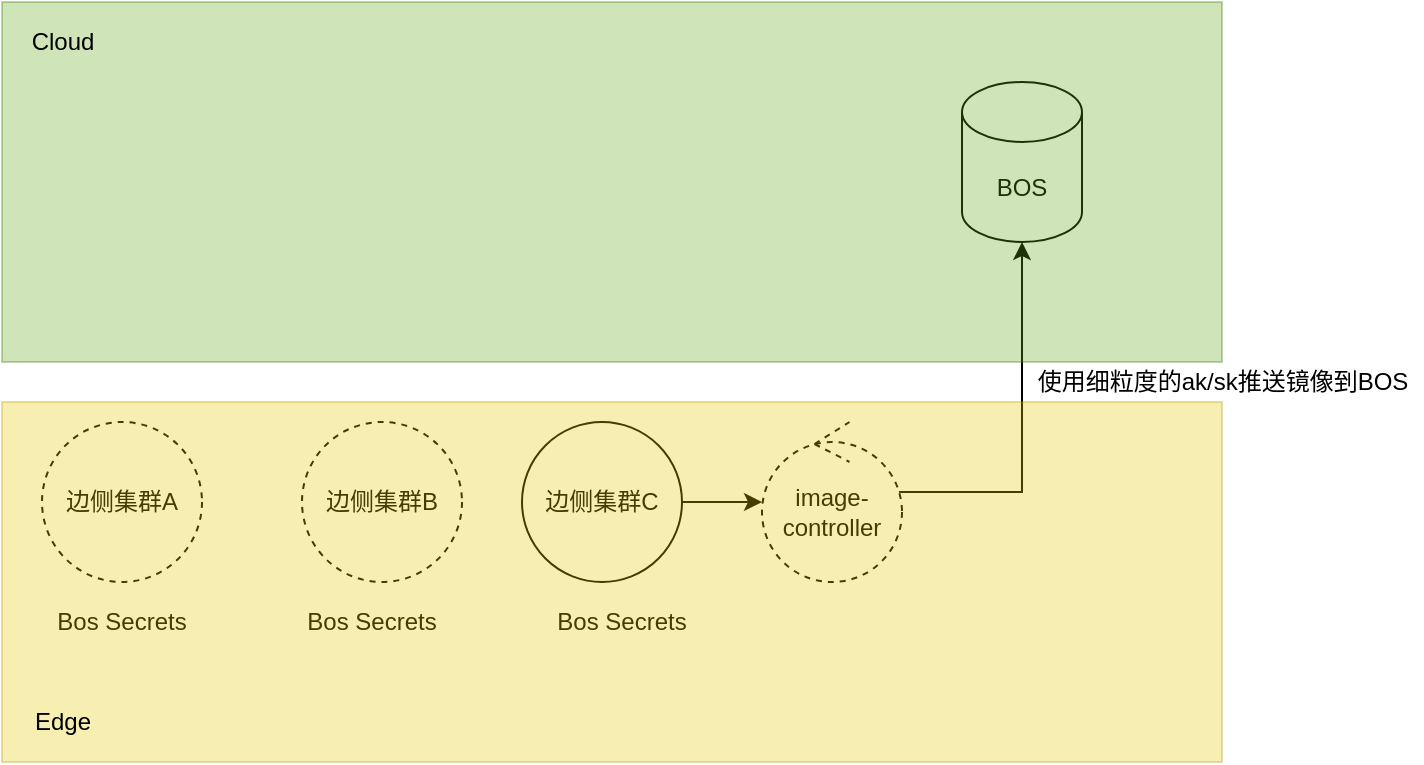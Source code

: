 <mxfile version="14.0.0" type="github">
  <diagram id="wi6DEnkwpJD7hk6MYbMN" name="Page-1">
    <mxGraphModel dx="1426" dy="803" grid="1" gridSize="10" guides="1" tooltips="1" connect="1" arrows="1" fold="1" page="1" pageScale="1" pageWidth="827" pageHeight="1169" math="0" shadow="0">
      <root>
        <mxCell id="0" />
        <mxCell id="1" parent="0" />
        <mxCell id="iLOmdCXtz5vY2MMmqh_5-2" value="边侧集群A" style="ellipse;whiteSpace=wrap;html=1;aspect=fixed;dashed=1;" vertex="1" parent="1">
          <mxGeometry x="60" y="310" width="80" height="80" as="geometry" />
        </mxCell>
        <mxCell id="iLOmdCXtz5vY2MMmqh_5-3" value="边侧集群B" style="ellipse;whiteSpace=wrap;html=1;aspect=fixed;dashed=1;" vertex="1" parent="1">
          <mxGeometry x="190" y="310" width="80" height="80" as="geometry" />
        </mxCell>
        <mxCell id="iLOmdCXtz5vY2MMmqh_5-9" style="edgeStyle=orthogonalEdgeStyle;rounded=0;orthogonalLoop=1;jettySize=auto;html=1;exitX=0.971;exitY=0.438;exitDx=0;exitDy=0;entryX=0.5;entryY=1;entryDx=0;entryDy=0;entryPerimeter=0;exitPerimeter=0;" edge="1" parent="1" source="iLOmdCXtz5vY2MMmqh_5-11" target="iLOmdCXtz5vY2MMmqh_5-5">
          <mxGeometry relative="1" as="geometry" />
        </mxCell>
        <mxCell id="iLOmdCXtz5vY2MMmqh_5-14" style="edgeStyle=orthogonalEdgeStyle;rounded=0;orthogonalLoop=1;jettySize=auto;html=1;exitX=1;exitY=0.5;exitDx=0;exitDy=0;" edge="1" parent="1" source="iLOmdCXtz5vY2MMmqh_5-4" target="iLOmdCXtz5vY2MMmqh_5-11">
          <mxGeometry relative="1" as="geometry" />
        </mxCell>
        <mxCell id="iLOmdCXtz5vY2MMmqh_5-4" value="边侧集群C" style="ellipse;whiteSpace=wrap;html=1;aspect=fixed;" vertex="1" parent="1">
          <mxGeometry x="300" y="310" width="80" height="80" as="geometry" />
        </mxCell>
        <mxCell id="iLOmdCXtz5vY2MMmqh_5-5" value="BOS" style="shape=cylinder3;whiteSpace=wrap;html=1;boundedLbl=1;backgroundOutline=1;size=15;" vertex="1" parent="1">
          <mxGeometry x="520" y="140" width="60" height="80" as="geometry" />
        </mxCell>
        <mxCell id="iLOmdCXtz5vY2MMmqh_5-6" value="Bos Secrets" style="text;html=1;strokeColor=none;fillColor=none;align=center;verticalAlign=middle;whiteSpace=wrap;rounded=0;dashed=1;" vertex="1" parent="1">
          <mxGeometry x="65" y="400" width="70" height="20" as="geometry" />
        </mxCell>
        <mxCell id="iLOmdCXtz5vY2MMmqh_5-7" value="Bos Secrets" style="text;html=1;strokeColor=none;fillColor=none;align=center;verticalAlign=middle;whiteSpace=wrap;rounded=0;dashed=1;" vertex="1" parent="1">
          <mxGeometry x="190" y="400" width="70" height="20" as="geometry" />
        </mxCell>
        <mxCell id="iLOmdCXtz5vY2MMmqh_5-8" value="Bos Secrets" style="text;html=1;strokeColor=none;fillColor=none;align=center;verticalAlign=middle;whiteSpace=wrap;rounded=0;dashed=1;" vertex="1" parent="1">
          <mxGeometry x="315" y="400" width="70" height="20" as="geometry" />
        </mxCell>
        <mxCell id="iLOmdCXtz5vY2MMmqh_5-10" value="" style="rounded=0;whiteSpace=wrap;html=1;opacity=30;fillColor=#60a917;strokeColor=#2D7600;fontColor=#ffffff;" vertex="1" parent="1">
          <mxGeometry x="40" y="100" width="610" height="180" as="geometry" />
        </mxCell>
        <mxCell id="iLOmdCXtz5vY2MMmqh_5-11" value="image-controller" style="ellipse;shape=umlControl;whiteSpace=wrap;html=1;dashed=1;" vertex="1" parent="1">
          <mxGeometry x="420" y="310" width="70" height="80" as="geometry" />
        </mxCell>
        <mxCell id="iLOmdCXtz5vY2MMmqh_5-15" value="使用细粒度的ak/sk推送镜像到BOS" style="text;html=1;align=center;verticalAlign=middle;resizable=0;points=[];autosize=1;" vertex="1" parent="1">
          <mxGeometry x="550" y="280" width="200" height="20" as="geometry" />
        </mxCell>
        <mxCell id="iLOmdCXtz5vY2MMmqh_5-16" value="Cloud" style="text;html=1;align=center;verticalAlign=middle;resizable=0;points=[];autosize=1;" vertex="1" parent="1">
          <mxGeometry x="45" y="110" width="50" height="20" as="geometry" />
        </mxCell>
        <mxCell id="iLOmdCXtz5vY2MMmqh_5-17" value="" style="rounded=0;whiteSpace=wrap;html=1;opacity=30;fillColor=#e3c800;strokeColor=#B09500;fontColor=#ffffff;" vertex="1" parent="1">
          <mxGeometry x="40" y="300" width="610" height="180" as="geometry" />
        </mxCell>
        <mxCell id="iLOmdCXtz5vY2MMmqh_5-18" value="Edge" style="text;html=1;align=center;verticalAlign=middle;resizable=0;points=[];autosize=1;" vertex="1" parent="1">
          <mxGeometry x="50" y="450" width="40" height="20" as="geometry" />
        </mxCell>
      </root>
    </mxGraphModel>
  </diagram>
</mxfile>
